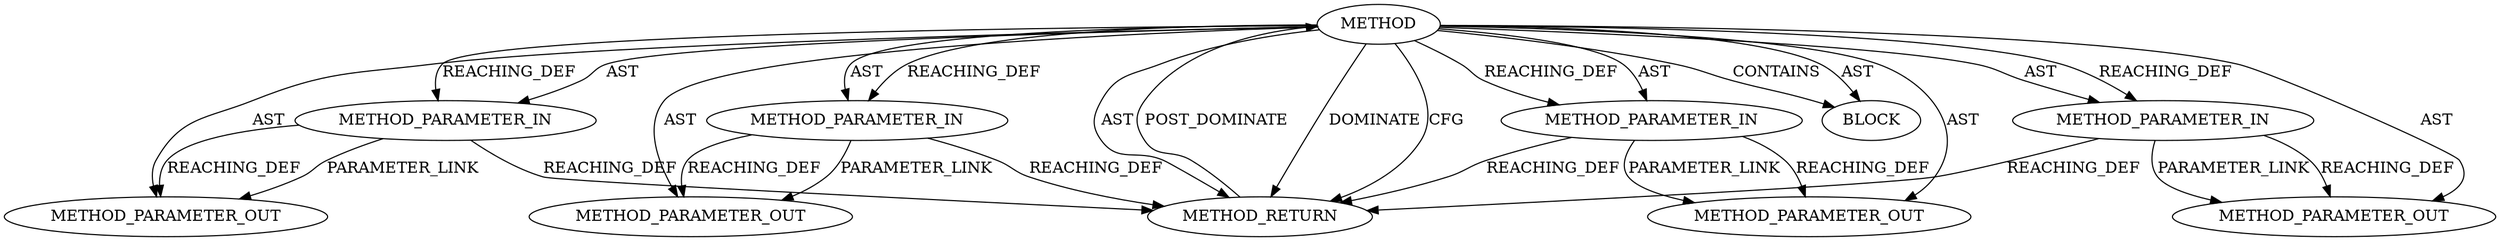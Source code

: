 digraph {
  19927 [label=METHOD AST_PARENT_TYPE="NAMESPACE_BLOCK" AST_PARENT_FULL_NAME="<global>" ORDER=0 CODE="<empty>" FULL_NAME="skb_store_bits" IS_EXTERNAL=true FILENAME="<empty>" SIGNATURE="" NAME="skb_store_bits"]
  21979 [label=METHOD_PARAMETER_OUT ORDER=1 CODE="p1" IS_VARIADIC=false TYPE_FULL_NAME="ANY" EVALUATION_STRATEGY="BY_VALUE" INDEX=1 NAME="p1"]
  19930 [label=METHOD_PARAMETER_IN ORDER=3 CODE="p3" IS_VARIADIC=false TYPE_FULL_NAME="ANY" EVALUATION_STRATEGY="BY_VALUE" INDEX=3 NAME="p3"]
  19929 [label=METHOD_PARAMETER_IN ORDER=2 CODE="p2" IS_VARIADIC=false TYPE_FULL_NAME="ANY" EVALUATION_STRATEGY="BY_VALUE" INDEX=2 NAME="p2"]
  19933 [label=METHOD_RETURN ORDER=2 CODE="RET" TYPE_FULL_NAME="ANY" EVALUATION_STRATEGY="BY_VALUE"]
  19931 [label=METHOD_PARAMETER_IN ORDER=4 CODE="p4" IS_VARIADIC=false TYPE_FULL_NAME="ANY" EVALUATION_STRATEGY="BY_VALUE" INDEX=4 NAME="p4"]
  21980 [label=METHOD_PARAMETER_OUT ORDER=2 CODE="p2" IS_VARIADIC=false TYPE_FULL_NAME="ANY" EVALUATION_STRATEGY="BY_VALUE" INDEX=2 NAME="p2"]
  21982 [label=METHOD_PARAMETER_OUT ORDER=4 CODE="p4" IS_VARIADIC=false TYPE_FULL_NAME="ANY" EVALUATION_STRATEGY="BY_VALUE" INDEX=4 NAME="p4"]
  19932 [label=BLOCK ORDER=1 ARGUMENT_INDEX=1 CODE="<empty>" TYPE_FULL_NAME="ANY"]
  19928 [label=METHOD_PARAMETER_IN ORDER=1 CODE="p1" IS_VARIADIC=false TYPE_FULL_NAME="ANY" EVALUATION_STRATEGY="BY_VALUE" INDEX=1 NAME="p1"]
  21981 [label=METHOD_PARAMETER_OUT ORDER=3 CODE="p3" IS_VARIADIC=false TYPE_FULL_NAME="ANY" EVALUATION_STRATEGY="BY_VALUE" INDEX=3 NAME="p3"]
  19930 -> 19933 [label=REACHING_DEF VARIABLE="p3"]
  19930 -> 21981 [label=REACHING_DEF VARIABLE="p3"]
  19928 -> 21979 [label=PARAMETER_LINK ]
  19927 -> 21981 [label=AST ]
  19927 -> 19930 [label=AST ]
  19929 -> 21980 [label=PARAMETER_LINK ]
  19931 -> 21982 [label=REACHING_DEF VARIABLE="p4"]
  19927 -> 19929 [label=REACHING_DEF VARIABLE=""]
  19927 -> 19931 [label=AST ]
  19927 -> 21982 [label=AST ]
  19933 -> 19927 [label=POST_DOMINATE ]
  19927 -> 19930 [label=REACHING_DEF VARIABLE=""]
  19927 -> 19933 [label=DOMINATE ]
  19927 -> 21980 [label=AST ]
  19928 -> 19933 [label=REACHING_DEF VARIABLE="p1"]
  19931 -> 19933 [label=REACHING_DEF VARIABLE="p4"]
  19928 -> 21979 [label=REACHING_DEF VARIABLE="p1"]
  19927 -> 19929 [label=AST ]
  19927 -> 21979 [label=AST ]
  19927 -> 19928 [label=REACHING_DEF VARIABLE=""]
  19927 -> 19928 [label=AST ]
  19927 -> 19933 [label=CFG ]
  19927 -> 19932 [label=CONTAINS ]
  19931 -> 21982 [label=PARAMETER_LINK ]
  19927 -> 19931 [label=REACHING_DEF VARIABLE=""]
  19929 -> 21980 [label=REACHING_DEF VARIABLE="p2"]
  19927 -> 19933 [label=AST ]
  19929 -> 19933 [label=REACHING_DEF VARIABLE="p2"]
  19927 -> 19932 [label=AST ]
  19930 -> 21981 [label=PARAMETER_LINK ]
}
